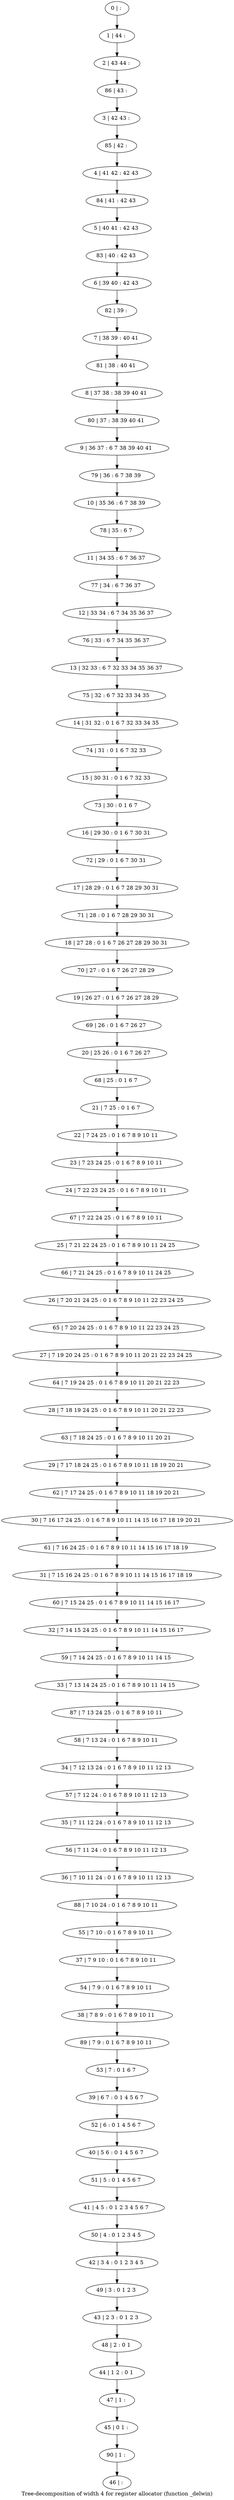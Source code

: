 digraph G {
graph [label="Tree-decomposition of width 4 for register allocator (function _delwin)"]
0[label="0 | : "];
1[label="1 | 44 : "];
2[label="2 | 43 44 : "];
3[label="3 | 42 43 : "];
4[label="4 | 41 42 : 42 43 "];
5[label="5 | 40 41 : 42 43 "];
6[label="6 | 39 40 : 42 43 "];
7[label="7 | 38 39 : 40 41 "];
8[label="8 | 37 38 : 38 39 40 41 "];
9[label="9 | 36 37 : 6 7 38 39 40 41 "];
10[label="10 | 35 36 : 6 7 38 39 "];
11[label="11 | 34 35 : 6 7 36 37 "];
12[label="12 | 33 34 : 6 7 34 35 36 37 "];
13[label="13 | 32 33 : 6 7 32 33 34 35 36 37 "];
14[label="14 | 31 32 : 0 1 6 7 32 33 34 35 "];
15[label="15 | 30 31 : 0 1 6 7 32 33 "];
16[label="16 | 29 30 : 0 1 6 7 30 31 "];
17[label="17 | 28 29 : 0 1 6 7 28 29 30 31 "];
18[label="18 | 27 28 : 0 1 6 7 26 27 28 29 30 31 "];
19[label="19 | 26 27 : 0 1 6 7 26 27 28 29 "];
20[label="20 | 25 26 : 0 1 6 7 26 27 "];
21[label="21 | 7 25 : 0 1 6 7 "];
22[label="22 | 7 24 25 : 0 1 6 7 8 9 10 11 "];
23[label="23 | 7 23 24 25 : 0 1 6 7 8 9 10 11 "];
24[label="24 | 7 22 23 24 25 : 0 1 6 7 8 9 10 11 "];
25[label="25 | 7 21 22 24 25 : 0 1 6 7 8 9 10 11 24 25 "];
26[label="26 | 7 20 21 24 25 : 0 1 6 7 8 9 10 11 22 23 24 25 "];
27[label="27 | 7 19 20 24 25 : 0 1 6 7 8 9 10 11 20 21 22 23 24 25 "];
28[label="28 | 7 18 19 24 25 : 0 1 6 7 8 9 10 11 20 21 22 23 "];
29[label="29 | 7 17 18 24 25 : 0 1 6 7 8 9 10 11 18 19 20 21 "];
30[label="30 | 7 16 17 24 25 : 0 1 6 7 8 9 10 11 14 15 16 17 18 19 20 21 "];
31[label="31 | 7 15 16 24 25 : 0 1 6 7 8 9 10 11 14 15 16 17 18 19 "];
32[label="32 | 7 14 15 24 25 : 0 1 6 7 8 9 10 11 14 15 16 17 "];
33[label="33 | 7 13 14 24 25 : 0 1 6 7 8 9 10 11 14 15 "];
34[label="34 | 7 12 13 24 : 0 1 6 7 8 9 10 11 12 13 "];
35[label="35 | 7 11 12 24 : 0 1 6 7 8 9 10 11 12 13 "];
36[label="36 | 7 10 11 24 : 0 1 6 7 8 9 10 11 12 13 "];
37[label="37 | 7 9 10 : 0 1 6 7 8 9 10 11 "];
38[label="38 | 7 8 9 : 0 1 6 7 8 9 10 11 "];
39[label="39 | 6 7 : 0 1 4 5 6 7 "];
40[label="40 | 5 6 : 0 1 4 5 6 7 "];
41[label="41 | 4 5 : 0 1 2 3 4 5 6 7 "];
42[label="42 | 3 4 : 0 1 2 3 4 5 "];
43[label="43 | 2 3 : 0 1 2 3 "];
44[label="44 | 1 2 : 0 1 "];
45[label="45 | 0 1 : "];
46[label="46 | : "];
47[label="47 | 1 : "];
48[label="48 | 2 : 0 1 "];
49[label="49 | 3 : 0 1 2 3 "];
50[label="50 | 4 : 0 1 2 3 4 5 "];
51[label="51 | 5 : 0 1 4 5 6 7 "];
52[label="52 | 6 : 0 1 4 5 6 7 "];
53[label="53 | 7 : 0 1 6 7 "];
54[label="54 | 7 9 : 0 1 6 7 8 9 10 11 "];
55[label="55 | 7 10 : 0 1 6 7 8 9 10 11 "];
56[label="56 | 7 11 24 : 0 1 6 7 8 9 10 11 12 13 "];
57[label="57 | 7 12 24 : 0 1 6 7 8 9 10 11 12 13 "];
58[label="58 | 7 13 24 : 0 1 6 7 8 9 10 11 "];
59[label="59 | 7 14 24 25 : 0 1 6 7 8 9 10 11 14 15 "];
60[label="60 | 7 15 24 25 : 0 1 6 7 8 9 10 11 14 15 16 17 "];
61[label="61 | 7 16 24 25 : 0 1 6 7 8 9 10 11 14 15 16 17 18 19 "];
62[label="62 | 7 17 24 25 : 0 1 6 7 8 9 10 11 18 19 20 21 "];
63[label="63 | 7 18 24 25 : 0 1 6 7 8 9 10 11 20 21 "];
64[label="64 | 7 19 24 25 : 0 1 6 7 8 9 10 11 20 21 22 23 "];
65[label="65 | 7 20 24 25 : 0 1 6 7 8 9 10 11 22 23 24 25 "];
66[label="66 | 7 21 24 25 : 0 1 6 7 8 9 10 11 24 25 "];
67[label="67 | 7 22 24 25 : 0 1 6 7 8 9 10 11 "];
68[label="68 | 25 : 0 1 6 7 "];
69[label="69 | 26 : 0 1 6 7 26 27 "];
70[label="70 | 27 : 0 1 6 7 26 27 28 29 "];
71[label="71 | 28 : 0 1 6 7 28 29 30 31 "];
72[label="72 | 29 : 0 1 6 7 30 31 "];
73[label="73 | 30 : 0 1 6 7 "];
74[label="74 | 31 : 0 1 6 7 32 33 "];
75[label="75 | 32 : 6 7 32 33 34 35 "];
76[label="76 | 33 : 6 7 34 35 36 37 "];
77[label="77 | 34 : 6 7 36 37 "];
78[label="78 | 35 : 6 7 "];
79[label="79 | 36 : 6 7 38 39 "];
80[label="80 | 37 : 38 39 40 41 "];
81[label="81 | 38 : 40 41 "];
82[label="82 | 39 : "];
83[label="83 | 40 : 42 43 "];
84[label="84 | 41 : 42 43 "];
85[label="85 | 42 : "];
86[label="86 | 43 : "];
87[label="87 | 7 13 24 25 : 0 1 6 7 8 9 10 11 "];
88[label="88 | 7 10 24 : 0 1 6 7 8 9 10 11 "];
89[label="89 | 7 9 : 0 1 6 7 8 9 10 11 "];
90[label="90 | 1 : "];
0->1 ;
1->2 ;
21->22 ;
22->23 ;
23->24 ;
47->45 ;
44->47 ;
48->44 ;
43->48 ;
49->43 ;
42->49 ;
50->42 ;
41->50 ;
51->41 ;
40->51 ;
52->40 ;
39->52 ;
53->39 ;
54->38 ;
37->54 ;
55->37 ;
56->36 ;
35->56 ;
57->35 ;
34->57 ;
58->34 ;
59->33 ;
32->59 ;
60->32 ;
31->60 ;
61->31 ;
30->61 ;
62->30 ;
29->62 ;
63->29 ;
28->63 ;
64->28 ;
27->64 ;
65->27 ;
26->65 ;
66->26 ;
25->66 ;
67->25 ;
24->67 ;
68->21 ;
20->68 ;
69->20 ;
19->69 ;
70->19 ;
18->70 ;
71->18 ;
17->71 ;
72->17 ;
16->72 ;
73->16 ;
15->73 ;
74->15 ;
14->74 ;
75->14 ;
13->75 ;
76->13 ;
12->76 ;
77->12 ;
11->77 ;
78->11 ;
10->78 ;
79->10 ;
9->79 ;
80->9 ;
8->80 ;
81->8 ;
7->81 ;
82->7 ;
6->82 ;
83->6 ;
5->83 ;
84->5 ;
4->84 ;
85->4 ;
3->85 ;
86->3 ;
2->86 ;
87->58 ;
33->87 ;
88->55 ;
36->88 ;
89->53 ;
38->89 ;
90->46 ;
45->90 ;
}
